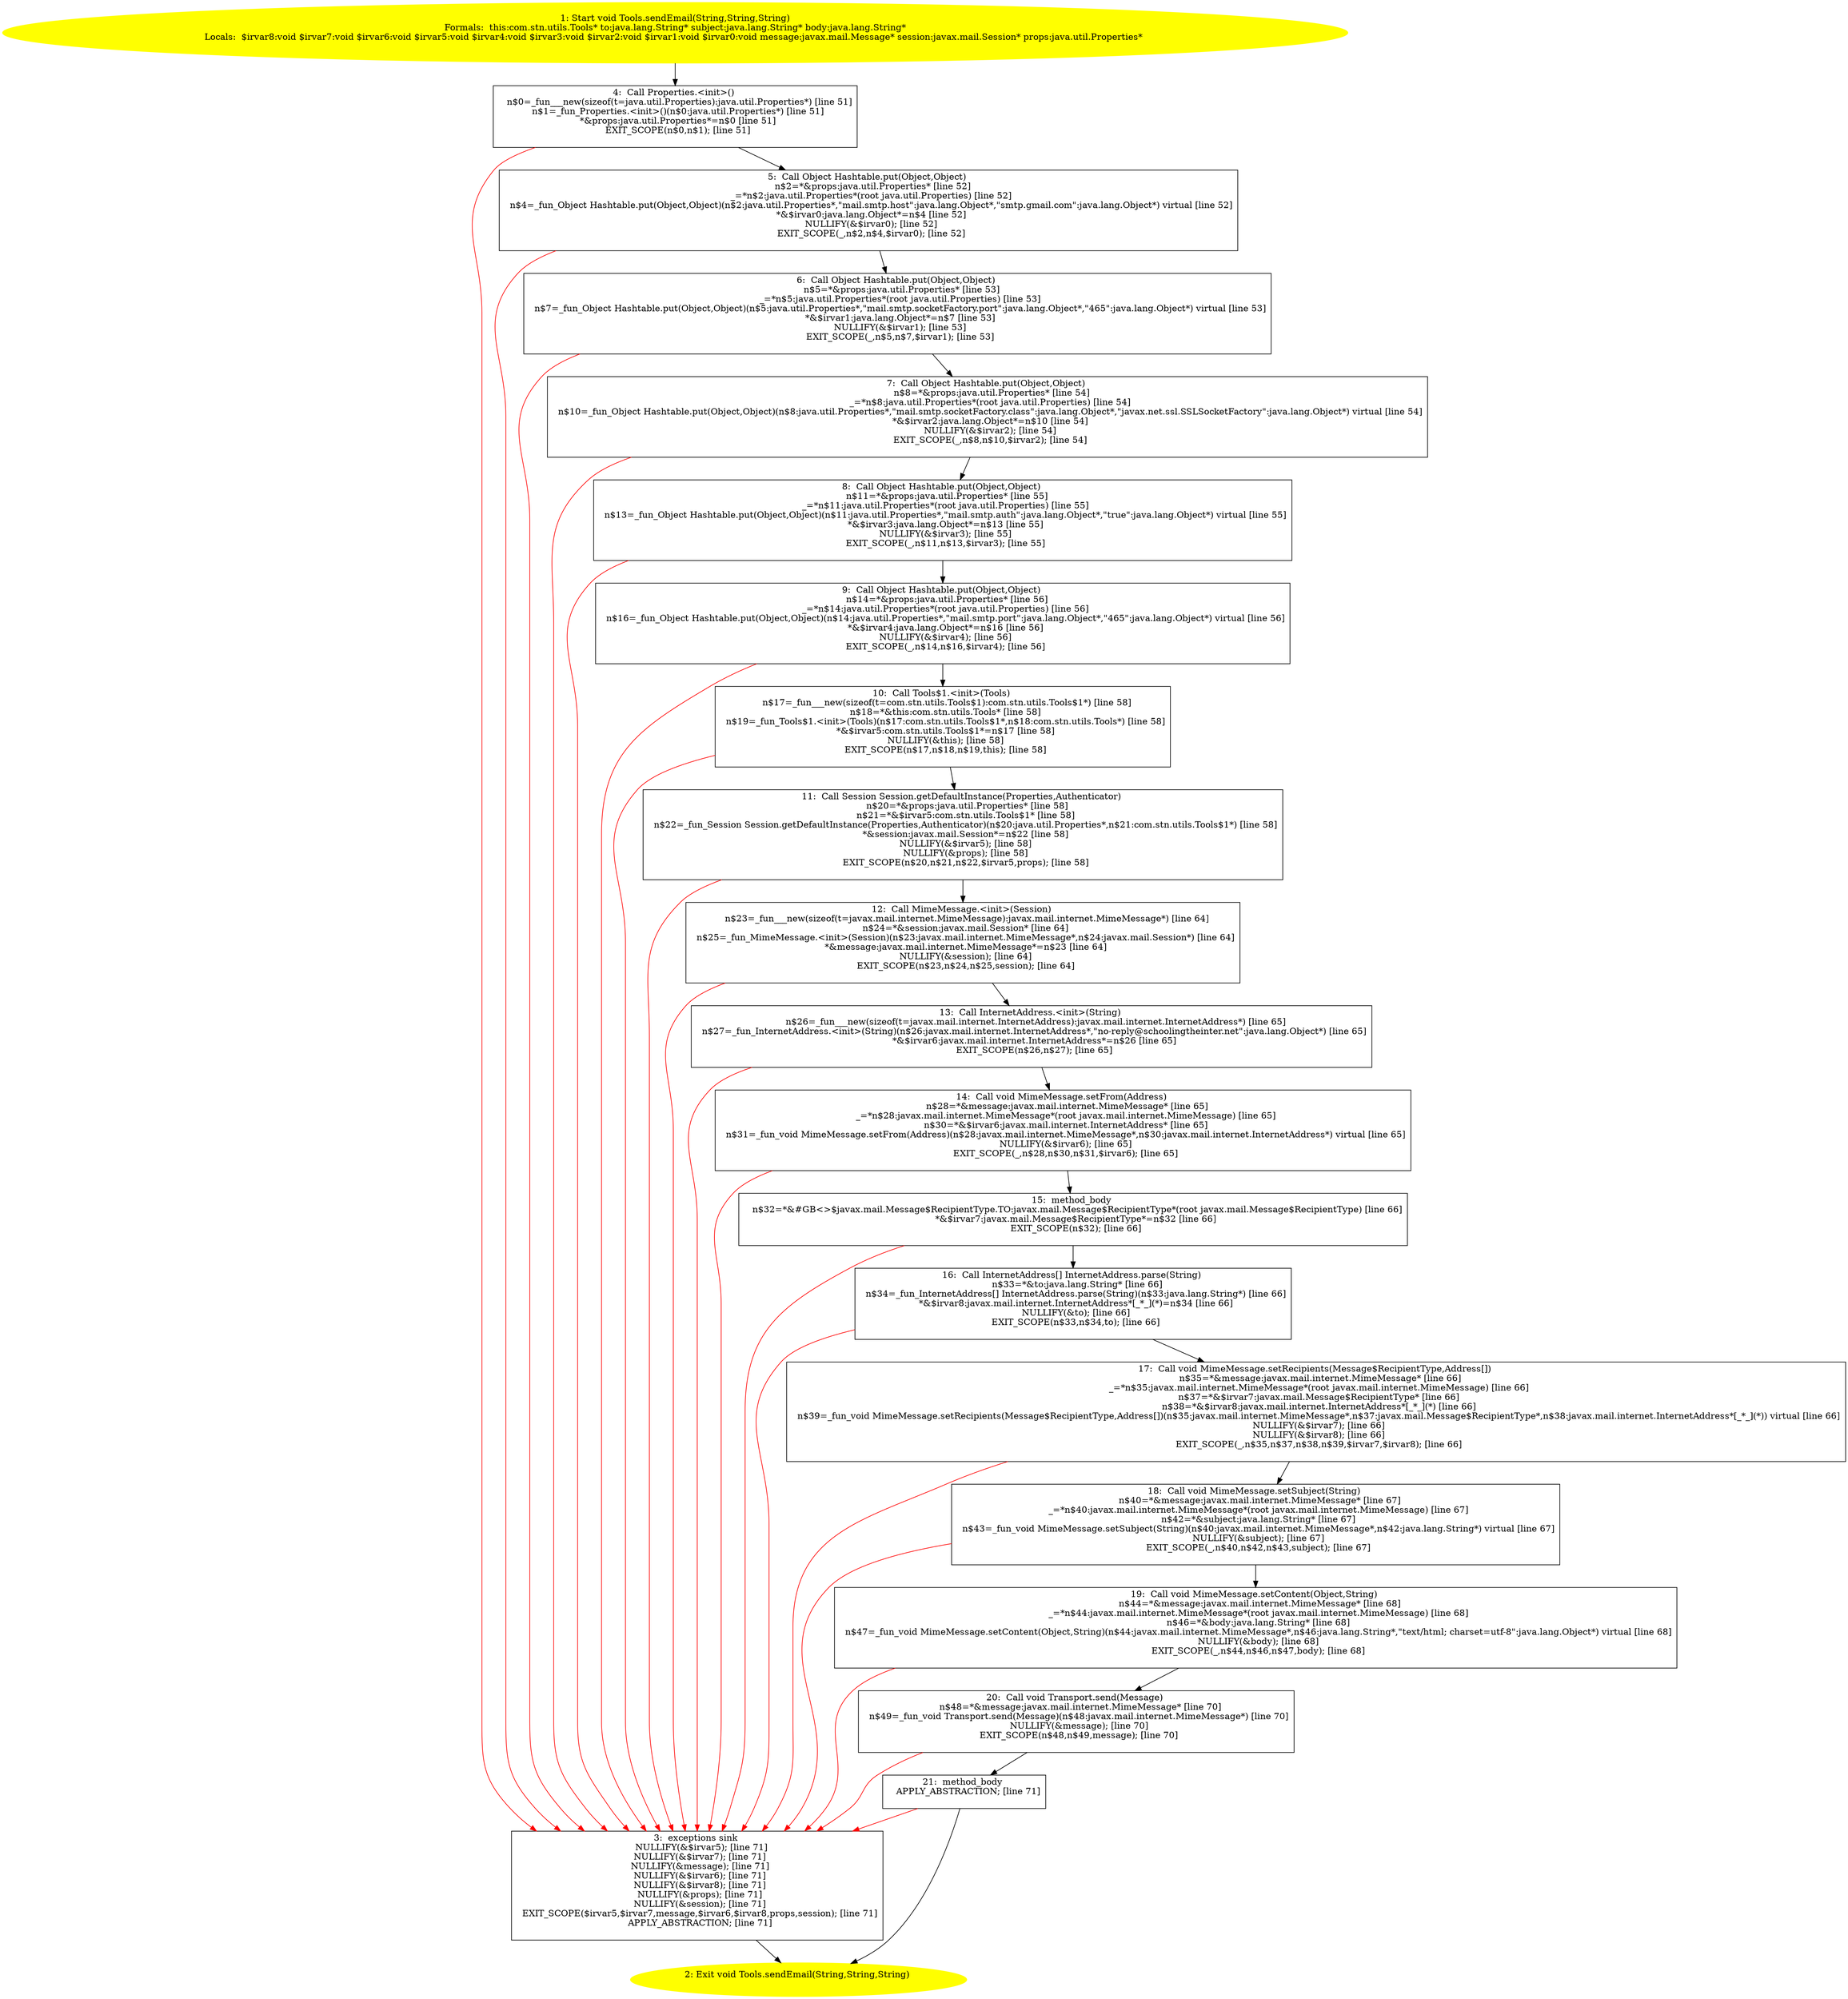 /* @generated */
digraph cfg {
"com.stn.utils.Tools.sendEmail(java.lang.String,java.lang.String,java.lang.String):void.0ebf2f033557629f9d37b4fa011948fd_1" [label="1: Start void Tools.sendEmail(String,String,String)\nFormals:  this:com.stn.utils.Tools* to:java.lang.String* subject:java.lang.String* body:java.lang.String*\nLocals:  $irvar8:void $irvar7:void $irvar6:void $irvar5:void $irvar4:void $irvar3:void $irvar2:void $irvar1:void $irvar0:void message:javax.mail.Message* session:javax.mail.Session* props:java.util.Properties* \n  " color=yellow style=filled]
	

	 "com.stn.utils.Tools.sendEmail(java.lang.String,java.lang.String,java.lang.String):void.0ebf2f033557629f9d37b4fa011948fd_1" -> "com.stn.utils.Tools.sendEmail(java.lang.String,java.lang.String,java.lang.String):void.0ebf2f033557629f9d37b4fa011948fd_4" ;
"com.stn.utils.Tools.sendEmail(java.lang.String,java.lang.String,java.lang.String):void.0ebf2f033557629f9d37b4fa011948fd_2" [label="2: Exit void Tools.sendEmail(String,String,String) \n  " color=yellow style=filled]
	

"com.stn.utils.Tools.sendEmail(java.lang.String,java.lang.String,java.lang.String):void.0ebf2f033557629f9d37b4fa011948fd_3" [label="3:  exceptions sink \n   NULLIFY(&$irvar5); [line 71]\n  NULLIFY(&$irvar7); [line 71]\n  NULLIFY(&message); [line 71]\n  NULLIFY(&$irvar6); [line 71]\n  NULLIFY(&$irvar8); [line 71]\n  NULLIFY(&props); [line 71]\n  NULLIFY(&session); [line 71]\n  EXIT_SCOPE($irvar5,$irvar7,message,$irvar6,$irvar8,props,session); [line 71]\n  APPLY_ABSTRACTION; [line 71]\n " shape="box"]
	

	 "com.stn.utils.Tools.sendEmail(java.lang.String,java.lang.String,java.lang.String):void.0ebf2f033557629f9d37b4fa011948fd_3" -> "com.stn.utils.Tools.sendEmail(java.lang.String,java.lang.String,java.lang.String):void.0ebf2f033557629f9d37b4fa011948fd_2" ;
"com.stn.utils.Tools.sendEmail(java.lang.String,java.lang.String,java.lang.String):void.0ebf2f033557629f9d37b4fa011948fd_4" [label="4:  Call Properties.<init>() \n   n$0=_fun___new(sizeof(t=java.util.Properties):java.util.Properties*) [line 51]\n  n$1=_fun_Properties.<init>()(n$0:java.util.Properties*) [line 51]\n  *&props:java.util.Properties*=n$0 [line 51]\n  EXIT_SCOPE(n$0,n$1); [line 51]\n " shape="box"]
	

	 "com.stn.utils.Tools.sendEmail(java.lang.String,java.lang.String,java.lang.String):void.0ebf2f033557629f9d37b4fa011948fd_4" -> "com.stn.utils.Tools.sendEmail(java.lang.String,java.lang.String,java.lang.String):void.0ebf2f033557629f9d37b4fa011948fd_5" ;
	 "com.stn.utils.Tools.sendEmail(java.lang.String,java.lang.String,java.lang.String):void.0ebf2f033557629f9d37b4fa011948fd_4" -> "com.stn.utils.Tools.sendEmail(java.lang.String,java.lang.String,java.lang.String):void.0ebf2f033557629f9d37b4fa011948fd_3" [color="red" ];
"com.stn.utils.Tools.sendEmail(java.lang.String,java.lang.String,java.lang.String):void.0ebf2f033557629f9d37b4fa011948fd_5" [label="5:  Call Object Hashtable.put(Object,Object) \n   n$2=*&props:java.util.Properties* [line 52]\n  _=*n$2:java.util.Properties*(root java.util.Properties) [line 52]\n  n$4=_fun_Object Hashtable.put(Object,Object)(n$2:java.util.Properties*,\"mail.smtp.host\":java.lang.Object*,\"smtp.gmail.com\":java.lang.Object*) virtual [line 52]\n  *&$irvar0:java.lang.Object*=n$4 [line 52]\n  NULLIFY(&$irvar0); [line 52]\n  EXIT_SCOPE(_,n$2,n$4,$irvar0); [line 52]\n " shape="box"]
	

	 "com.stn.utils.Tools.sendEmail(java.lang.String,java.lang.String,java.lang.String):void.0ebf2f033557629f9d37b4fa011948fd_5" -> "com.stn.utils.Tools.sendEmail(java.lang.String,java.lang.String,java.lang.String):void.0ebf2f033557629f9d37b4fa011948fd_6" ;
	 "com.stn.utils.Tools.sendEmail(java.lang.String,java.lang.String,java.lang.String):void.0ebf2f033557629f9d37b4fa011948fd_5" -> "com.stn.utils.Tools.sendEmail(java.lang.String,java.lang.String,java.lang.String):void.0ebf2f033557629f9d37b4fa011948fd_3" [color="red" ];
"com.stn.utils.Tools.sendEmail(java.lang.String,java.lang.String,java.lang.String):void.0ebf2f033557629f9d37b4fa011948fd_6" [label="6:  Call Object Hashtable.put(Object,Object) \n   n$5=*&props:java.util.Properties* [line 53]\n  _=*n$5:java.util.Properties*(root java.util.Properties) [line 53]\n  n$7=_fun_Object Hashtable.put(Object,Object)(n$5:java.util.Properties*,\"mail.smtp.socketFactory.port\":java.lang.Object*,\"465\":java.lang.Object*) virtual [line 53]\n  *&$irvar1:java.lang.Object*=n$7 [line 53]\n  NULLIFY(&$irvar1); [line 53]\n  EXIT_SCOPE(_,n$5,n$7,$irvar1); [line 53]\n " shape="box"]
	

	 "com.stn.utils.Tools.sendEmail(java.lang.String,java.lang.String,java.lang.String):void.0ebf2f033557629f9d37b4fa011948fd_6" -> "com.stn.utils.Tools.sendEmail(java.lang.String,java.lang.String,java.lang.String):void.0ebf2f033557629f9d37b4fa011948fd_7" ;
	 "com.stn.utils.Tools.sendEmail(java.lang.String,java.lang.String,java.lang.String):void.0ebf2f033557629f9d37b4fa011948fd_6" -> "com.stn.utils.Tools.sendEmail(java.lang.String,java.lang.String,java.lang.String):void.0ebf2f033557629f9d37b4fa011948fd_3" [color="red" ];
"com.stn.utils.Tools.sendEmail(java.lang.String,java.lang.String,java.lang.String):void.0ebf2f033557629f9d37b4fa011948fd_7" [label="7:  Call Object Hashtable.put(Object,Object) \n   n$8=*&props:java.util.Properties* [line 54]\n  _=*n$8:java.util.Properties*(root java.util.Properties) [line 54]\n  n$10=_fun_Object Hashtable.put(Object,Object)(n$8:java.util.Properties*,\"mail.smtp.socketFactory.class\":java.lang.Object*,\"javax.net.ssl.SSLSocketFactory\":java.lang.Object*) virtual [line 54]\n  *&$irvar2:java.lang.Object*=n$10 [line 54]\n  NULLIFY(&$irvar2); [line 54]\n  EXIT_SCOPE(_,n$8,n$10,$irvar2); [line 54]\n " shape="box"]
	

	 "com.stn.utils.Tools.sendEmail(java.lang.String,java.lang.String,java.lang.String):void.0ebf2f033557629f9d37b4fa011948fd_7" -> "com.stn.utils.Tools.sendEmail(java.lang.String,java.lang.String,java.lang.String):void.0ebf2f033557629f9d37b4fa011948fd_8" ;
	 "com.stn.utils.Tools.sendEmail(java.lang.String,java.lang.String,java.lang.String):void.0ebf2f033557629f9d37b4fa011948fd_7" -> "com.stn.utils.Tools.sendEmail(java.lang.String,java.lang.String,java.lang.String):void.0ebf2f033557629f9d37b4fa011948fd_3" [color="red" ];
"com.stn.utils.Tools.sendEmail(java.lang.String,java.lang.String,java.lang.String):void.0ebf2f033557629f9d37b4fa011948fd_8" [label="8:  Call Object Hashtable.put(Object,Object) \n   n$11=*&props:java.util.Properties* [line 55]\n  _=*n$11:java.util.Properties*(root java.util.Properties) [line 55]\n  n$13=_fun_Object Hashtable.put(Object,Object)(n$11:java.util.Properties*,\"mail.smtp.auth\":java.lang.Object*,\"true\":java.lang.Object*) virtual [line 55]\n  *&$irvar3:java.lang.Object*=n$13 [line 55]\n  NULLIFY(&$irvar3); [line 55]\n  EXIT_SCOPE(_,n$11,n$13,$irvar3); [line 55]\n " shape="box"]
	

	 "com.stn.utils.Tools.sendEmail(java.lang.String,java.lang.String,java.lang.String):void.0ebf2f033557629f9d37b4fa011948fd_8" -> "com.stn.utils.Tools.sendEmail(java.lang.String,java.lang.String,java.lang.String):void.0ebf2f033557629f9d37b4fa011948fd_9" ;
	 "com.stn.utils.Tools.sendEmail(java.lang.String,java.lang.String,java.lang.String):void.0ebf2f033557629f9d37b4fa011948fd_8" -> "com.stn.utils.Tools.sendEmail(java.lang.String,java.lang.String,java.lang.String):void.0ebf2f033557629f9d37b4fa011948fd_3" [color="red" ];
"com.stn.utils.Tools.sendEmail(java.lang.String,java.lang.String,java.lang.String):void.0ebf2f033557629f9d37b4fa011948fd_9" [label="9:  Call Object Hashtable.put(Object,Object) \n   n$14=*&props:java.util.Properties* [line 56]\n  _=*n$14:java.util.Properties*(root java.util.Properties) [line 56]\n  n$16=_fun_Object Hashtable.put(Object,Object)(n$14:java.util.Properties*,\"mail.smtp.port\":java.lang.Object*,\"465\":java.lang.Object*) virtual [line 56]\n  *&$irvar4:java.lang.Object*=n$16 [line 56]\n  NULLIFY(&$irvar4); [line 56]\n  EXIT_SCOPE(_,n$14,n$16,$irvar4); [line 56]\n " shape="box"]
	

	 "com.stn.utils.Tools.sendEmail(java.lang.String,java.lang.String,java.lang.String):void.0ebf2f033557629f9d37b4fa011948fd_9" -> "com.stn.utils.Tools.sendEmail(java.lang.String,java.lang.String,java.lang.String):void.0ebf2f033557629f9d37b4fa011948fd_10" ;
	 "com.stn.utils.Tools.sendEmail(java.lang.String,java.lang.String,java.lang.String):void.0ebf2f033557629f9d37b4fa011948fd_9" -> "com.stn.utils.Tools.sendEmail(java.lang.String,java.lang.String,java.lang.String):void.0ebf2f033557629f9d37b4fa011948fd_3" [color="red" ];
"com.stn.utils.Tools.sendEmail(java.lang.String,java.lang.String,java.lang.String):void.0ebf2f033557629f9d37b4fa011948fd_10" [label="10:  Call Tools$1.<init>(Tools) \n   n$17=_fun___new(sizeof(t=com.stn.utils.Tools$1):com.stn.utils.Tools$1*) [line 58]\n  n$18=*&this:com.stn.utils.Tools* [line 58]\n  n$19=_fun_Tools$1.<init>(Tools)(n$17:com.stn.utils.Tools$1*,n$18:com.stn.utils.Tools*) [line 58]\n  *&$irvar5:com.stn.utils.Tools$1*=n$17 [line 58]\n  NULLIFY(&this); [line 58]\n  EXIT_SCOPE(n$17,n$18,n$19,this); [line 58]\n " shape="box"]
	

	 "com.stn.utils.Tools.sendEmail(java.lang.String,java.lang.String,java.lang.String):void.0ebf2f033557629f9d37b4fa011948fd_10" -> "com.stn.utils.Tools.sendEmail(java.lang.String,java.lang.String,java.lang.String):void.0ebf2f033557629f9d37b4fa011948fd_11" ;
	 "com.stn.utils.Tools.sendEmail(java.lang.String,java.lang.String,java.lang.String):void.0ebf2f033557629f9d37b4fa011948fd_10" -> "com.stn.utils.Tools.sendEmail(java.lang.String,java.lang.String,java.lang.String):void.0ebf2f033557629f9d37b4fa011948fd_3" [color="red" ];
"com.stn.utils.Tools.sendEmail(java.lang.String,java.lang.String,java.lang.String):void.0ebf2f033557629f9d37b4fa011948fd_11" [label="11:  Call Session Session.getDefaultInstance(Properties,Authenticator) \n   n$20=*&props:java.util.Properties* [line 58]\n  n$21=*&$irvar5:com.stn.utils.Tools$1* [line 58]\n  n$22=_fun_Session Session.getDefaultInstance(Properties,Authenticator)(n$20:java.util.Properties*,n$21:com.stn.utils.Tools$1*) [line 58]\n  *&session:javax.mail.Session*=n$22 [line 58]\n  NULLIFY(&$irvar5); [line 58]\n  NULLIFY(&props); [line 58]\n  EXIT_SCOPE(n$20,n$21,n$22,$irvar5,props); [line 58]\n " shape="box"]
	

	 "com.stn.utils.Tools.sendEmail(java.lang.String,java.lang.String,java.lang.String):void.0ebf2f033557629f9d37b4fa011948fd_11" -> "com.stn.utils.Tools.sendEmail(java.lang.String,java.lang.String,java.lang.String):void.0ebf2f033557629f9d37b4fa011948fd_12" ;
	 "com.stn.utils.Tools.sendEmail(java.lang.String,java.lang.String,java.lang.String):void.0ebf2f033557629f9d37b4fa011948fd_11" -> "com.stn.utils.Tools.sendEmail(java.lang.String,java.lang.String,java.lang.String):void.0ebf2f033557629f9d37b4fa011948fd_3" [color="red" ];
"com.stn.utils.Tools.sendEmail(java.lang.String,java.lang.String,java.lang.String):void.0ebf2f033557629f9d37b4fa011948fd_12" [label="12:  Call MimeMessage.<init>(Session) \n   n$23=_fun___new(sizeof(t=javax.mail.internet.MimeMessage):javax.mail.internet.MimeMessage*) [line 64]\n  n$24=*&session:javax.mail.Session* [line 64]\n  n$25=_fun_MimeMessage.<init>(Session)(n$23:javax.mail.internet.MimeMessage*,n$24:javax.mail.Session*) [line 64]\n  *&message:javax.mail.internet.MimeMessage*=n$23 [line 64]\n  NULLIFY(&session); [line 64]\n  EXIT_SCOPE(n$23,n$24,n$25,session); [line 64]\n " shape="box"]
	

	 "com.stn.utils.Tools.sendEmail(java.lang.String,java.lang.String,java.lang.String):void.0ebf2f033557629f9d37b4fa011948fd_12" -> "com.stn.utils.Tools.sendEmail(java.lang.String,java.lang.String,java.lang.String):void.0ebf2f033557629f9d37b4fa011948fd_13" ;
	 "com.stn.utils.Tools.sendEmail(java.lang.String,java.lang.String,java.lang.String):void.0ebf2f033557629f9d37b4fa011948fd_12" -> "com.stn.utils.Tools.sendEmail(java.lang.String,java.lang.String,java.lang.String):void.0ebf2f033557629f9d37b4fa011948fd_3" [color="red" ];
"com.stn.utils.Tools.sendEmail(java.lang.String,java.lang.String,java.lang.String):void.0ebf2f033557629f9d37b4fa011948fd_13" [label="13:  Call InternetAddress.<init>(String) \n   n$26=_fun___new(sizeof(t=javax.mail.internet.InternetAddress):javax.mail.internet.InternetAddress*) [line 65]\n  n$27=_fun_InternetAddress.<init>(String)(n$26:javax.mail.internet.InternetAddress*,\"no-reply@schoolingtheinter.net\":java.lang.Object*) [line 65]\n  *&$irvar6:javax.mail.internet.InternetAddress*=n$26 [line 65]\n  EXIT_SCOPE(n$26,n$27); [line 65]\n " shape="box"]
	

	 "com.stn.utils.Tools.sendEmail(java.lang.String,java.lang.String,java.lang.String):void.0ebf2f033557629f9d37b4fa011948fd_13" -> "com.stn.utils.Tools.sendEmail(java.lang.String,java.lang.String,java.lang.String):void.0ebf2f033557629f9d37b4fa011948fd_14" ;
	 "com.stn.utils.Tools.sendEmail(java.lang.String,java.lang.String,java.lang.String):void.0ebf2f033557629f9d37b4fa011948fd_13" -> "com.stn.utils.Tools.sendEmail(java.lang.String,java.lang.String,java.lang.String):void.0ebf2f033557629f9d37b4fa011948fd_3" [color="red" ];
"com.stn.utils.Tools.sendEmail(java.lang.String,java.lang.String,java.lang.String):void.0ebf2f033557629f9d37b4fa011948fd_14" [label="14:  Call void MimeMessage.setFrom(Address) \n   n$28=*&message:javax.mail.internet.MimeMessage* [line 65]\n  _=*n$28:javax.mail.internet.MimeMessage*(root javax.mail.internet.MimeMessage) [line 65]\n  n$30=*&$irvar6:javax.mail.internet.InternetAddress* [line 65]\n  n$31=_fun_void MimeMessage.setFrom(Address)(n$28:javax.mail.internet.MimeMessage*,n$30:javax.mail.internet.InternetAddress*) virtual [line 65]\n  NULLIFY(&$irvar6); [line 65]\n  EXIT_SCOPE(_,n$28,n$30,n$31,$irvar6); [line 65]\n " shape="box"]
	

	 "com.stn.utils.Tools.sendEmail(java.lang.String,java.lang.String,java.lang.String):void.0ebf2f033557629f9d37b4fa011948fd_14" -> "com.stn.utils.Tools.sendEmail(java.lang.String,java.lang.String,java.lang.String):void.0ebf2f033557629f9d37b4fa011948fd_15" ;
	 "com.stn.utils.Tools.sendEmail(java.lang.String,java.lang.String,java.lang.String):void.0ebf2f033557629f9d37b4fa011948fd_14" -> "com.stn.utils.Tools.sendEmail(java.lang.String,java.lang.String,java.lang.String):void.0ebf2f033557629f9d37b4fa011948fd_3" [color="red" ];
"com.stn.utils.Tools.sendEmail(java.lang.String,java.lang.String,java.lang.String):void.0ebf2f033557629f9d37b4fa011948fd_15" [label="15:  method_body \n   n$32=*&#GB<>$javax.mail.Message$RecipientType.TO:javax.mail.Message$RecipientType*(root javax.mail.Message$RecipientType) [line 66]\n  *&$irvar7:javax.mail.Message$RecipientType*=n$32 [line 66]\n  EXIT_SCOPE(n$32); [line 66]\n " shape="box"]
	

	 "com.stn.utils.Tools.sendEmail(java.lang.String,java.lang.String,java.lang.String):void.0ebf2f033557629f9d37b4fa011948fd_15" -> "com.stn.utils.Tools.sendEmail(java.lang.String,java.lang.String,java.lang.String):void.0ebf2f033557629f9d37b4fa011948fd_16" ;
	 "com.stn.utils.Tools.sendEmail(java.lang.String,java.lang.String,java.lang.String):void.0ebf2f033557629f9d37b4fa011948fd_15" -> "com.stn.utils.Tools.sendEmail(java.lang.String,java.lang.String,java.lang.String):void.0ebf2f033557629f9d37b4fa011948fd_3" [color="red" ];
"com.stn.utils.Tools.sendEmail(java.lang.String,java.lang.String,java.lang.String):void.0ebf2f033557629f9d37b4fa011948fd_16" [label="16:  Call InternetAddress[] InternetAddress.parse(String) \n   n$33=*&to:java.lang.String* [line 66]\n  n$34=_fun_InternetAddress[] InternetAddress.parse(String)(n$33:java.lang.String*) [line 66]\n  *&$irvar8:javax.mail.internet.InternetAddress*[_*_](*)=n$34 [line 66]\n  NULLIFY(&to); [line 66]\n  EXIT_SCOPE(n$33,n$34,to); [line 66]\n " shape="box"]
	

	 "com.stn.utils.Tools.sendEmail(java.lang.String,java.lang.String,java.lang.String):void.0ebf2f033557629f9d37b4fa011948fd_16" -> "com.stn.utils.Tools.sendEmail(java.lang.String,java.lang.String,java.lang.String):void.0ebf2f033557629f9d37b4fa011948fd_17" ;
	 "com.stn.utils.Tools.sendEmail(java.lang.String,java.lang.String,java.lang.String):void.0ebf2f033557629f9d37b4fa011948fd_16" -> "com.stn.utils.Tools.sendEmail(java.lang.String,java.lang.String,java.lang.String):void.0ebf2f033557629f9d37b4fa011948fd_3" [color="red" ];
"com.stn.utils.Tools.sendEmail(java.lang.String,java.lang.String,java.lang.String):void.0ebf2f033557629f9d37b4fa011948fd_17" [label="17:  Call void MimeMessage.setRecipients(Message$RecipientType,Address[]) \n   n$35=*&message:javax.mail.internet.MimeMessage* [line 66]\n  _=*n$35:javax.mail.internet.MimeMessage*(root javax.mail.internet.MimeMessage) [line 66]\n  n$37=*&$irvar7:javax.mail.Message$RecipientType* [line 66]\n  n$38=*&$irvar8:javax.mail.internet.InternetAddress*[_*_](*) [line 66]\n  n$39=_fun_void MimeMessage.setRecipients(Message$RecipientType,Address[])(n$35:javax.mail.internet.MimeMessage*,n$37:javax.mail.Message$RecipientType*,n$38:javax.mail.internet.InternetAddress*[_*_](*)) virtual [line 66]\n  NULLIFY(&$irvar7); [line 66]\n  NULLIFY(&$irvar8); [line 66]\n  EXIT_SCOPE(_,n$35,n$37,n$38,n$39,$irvar7,$irvar8); [line 66]\n " shape="box"]
	

	 "com.stn.utils.Tools.sendEmail(java.lang.String,java.lang.String,java.lang.String):void.0ebf2f033557629f9d37b4fa011948fd_17" -> "com.stn.utils.Tools.sendEmail(java.lang.String,java.lang.String,java.lang.String):void.0ebf2f033557629f9d37b4fa011948fd_18" ;
	 "com.stn.utils.Tools.sendEmail(java.lang.String,java.lang.String,java.lang.String):void.0ebf2f033557629f9d37b4fa011948fd_17" -> "com.stn.utils.Tools.sendEmail(java.lang.String,java.lang.String,java.lang.String):void.0ebf2f033557629f9d37b4fa011948fd_3" [color="red" ];
"com.stn.utils.Tools.sendEmail(java.lang.String,java.lang.String,java.lang.String):void.0ebf2f033557629f9d37b4fa011948fd_18" [label="18:  Call void MimeMessage.setSubject(String) \n   n$40=*&message:javax.mail.internet.MimeMessage* [line 67]\n  _=*n$40:javax.mail.internet.MimeMessage*(root javax.mail.internet.MimeMessage) [line 67]\n  n$42=*&subject:java.lang.String* [line 67]\n  n$43=_fun_void MimeMessage.setSubject(String)(n$40:javax.mail.internet.MimeMessage*,n$42:java.lang.String*) virtual [line 67]\n  NULLIFY(&subject); [line 67]\n  EXIT_SCOPE(_,n$40,n$42,n$43,subject); [line 67]\n " shape="box"]
	

	 "com.stn.utils.Tools.sendEmail(java.lang.String,java.lang.String,java.lang.String):void.0ebf2f033557629f9d37b4fa011948fd_18" -> "com.stn.utils.Tools.sendEmail(java.lang.String,java.lang.String,java.lang.String):void.0ebf2f033557629f9d37b4fa011948fd_19" ;
	 "com.stn.utils.Tools.sendEmail(java.lang.String,java.lang.String,java.lang.String):void.0ebf2f033557629f9d37b4fa011948fd_18" -> "com.stn.utils.Tools.sendEmail(java.lang.String,java.lang.String,java.lang.String):void.0ebf2f033557629f9d37b4fa011948fd_3" [color="red" ];
"com.stn.utils.Tools.sendEmail(java.lang.String,java.lang.String,java.lang.String):void.0ebf2f033557629f9d37b4fa011948fd_19" [label="19:  Call void MimeMessage.setContent(Object,String) \n   n$44=*&message:javax.mail.internet.MimeMessage* [line 68]\n  _=*n$44:javax.mail.internet.MimeMessage*(root javax.mail.internet.MimeMessage) [line 68]\n  n$46=*&body:java.lang.String* [line 68]\n  n$47=_fun_void MimeMessage.setContent(Object,String)(n$44:javax.mail.internet.MimeMessage*,n$46:java.lang.String*,\"text/html; charset=utf-8\":java.lang.Object*) virtual [line 68]\n  NULLIFY(&body); [line 68]\n  EXIT_SCOPE(_,n$44,n$46,n$47,body); [line 68]\n " shape="box"]
	

	 "com.stn.utils.Tools.sendEmail(java.lang.String,java.lang.String,java.lang.String):void.0ebf2f033557629f9d37b4fa011948fd_19" -> "com.stn.utils.Tools.sendEmail(java.lang.String,java.lang.String,java.lang.String):void.0ebf2f033557629f9d37b4fa011948fd_20" ;
	 "com.stn.utils.Tools.sendEmail(java.lang.String,java.lang.String,java.lang.String):void.0ebf2f033557629f9d37b4fa011948fd_19" -> "com.stn.utils.Tools.sendEmail(java.lang.String,java.lang.String,java.lang.String):void.0ebf2f033557629f9d37b4fa011948fd_3" [color="red" ];
"com.stn.utils.Tools.sendEmail(java.lang.String,java.lang.String,java.lang.String):void.0ebf2f033557629f9d37b4fa011948fd_20" [label="20:  Call void Transport.send(Message) \n   n$48=*&message:javax.mail.internet.MimeMessage* [line 70]\n  n$49=_fun_void Transport.send(Message)(n$48:javax.mail.internet.MimeMessage*) [line 70]\n  NULLIFY(&message); [line 70]\n  EXIT_SCOPE(n$48,n$49,message); [line 70]\n " shape="box"]
	

	 "com.stn.utils.Tools.sendEmail(java.lang.String,java.lang.String,java.lang.String):void.0ebf2f033557629f9d37b4fa011948fd_20" -> "com.stn.utils.Tools.sendEmail(java.lang.String,java.lang.String,java.lang.String):void.0ebf2f033557629f9d37b4fa011948fd_21" ;
	 "com.stn.utils.Tools.sendEmail(java.lang.String,java.lang.String,java.lang.String):void.0ebf2f033557629f9d37b4fa011948fd_20" -> "com.stn.utils.Tools.sendEmail(java.lang.String,java.lang.String,java.lang.String):void.0ebf2f033557629f9d37b4fa011948fd_3" [color="red" ];
"com.stn.utils.Tools.sendEmail(java.lang.String,java.lang.String,java.lang.String):void.0ebf2f033557629f9d37b4fa011948fd_21" [label="21:  method_body \n   APPLY_ABSTRACTION; [line 71]\n " shape="box"]
	

	 "com.stn.utils.Tools.sendEmail(java.lang.String,java.lang.String,java.lang.String):void.0ebf2f033557629f9d37b4fa011948fd_21" -> "com.stn.utils.Tools.sendEmail(java.lang.String,java.lang.String,java.lang.String):void.0ebf2f033557629f9d37b4fa011948fd_2" ;
	 "com.stn.utils.Tools.sendEmail(java.lang.String,java.lang.String,java.lang.String):void.0ebf2f033557629f9d37b4fa011948fd_21" -> "com.stn.utils.Tools.sendEmail(java.lang.String,java.lang.String,java.lang.String):void.0ebf2f033557629f9d37b4fa011948fd_3" [color="red" ];
}
